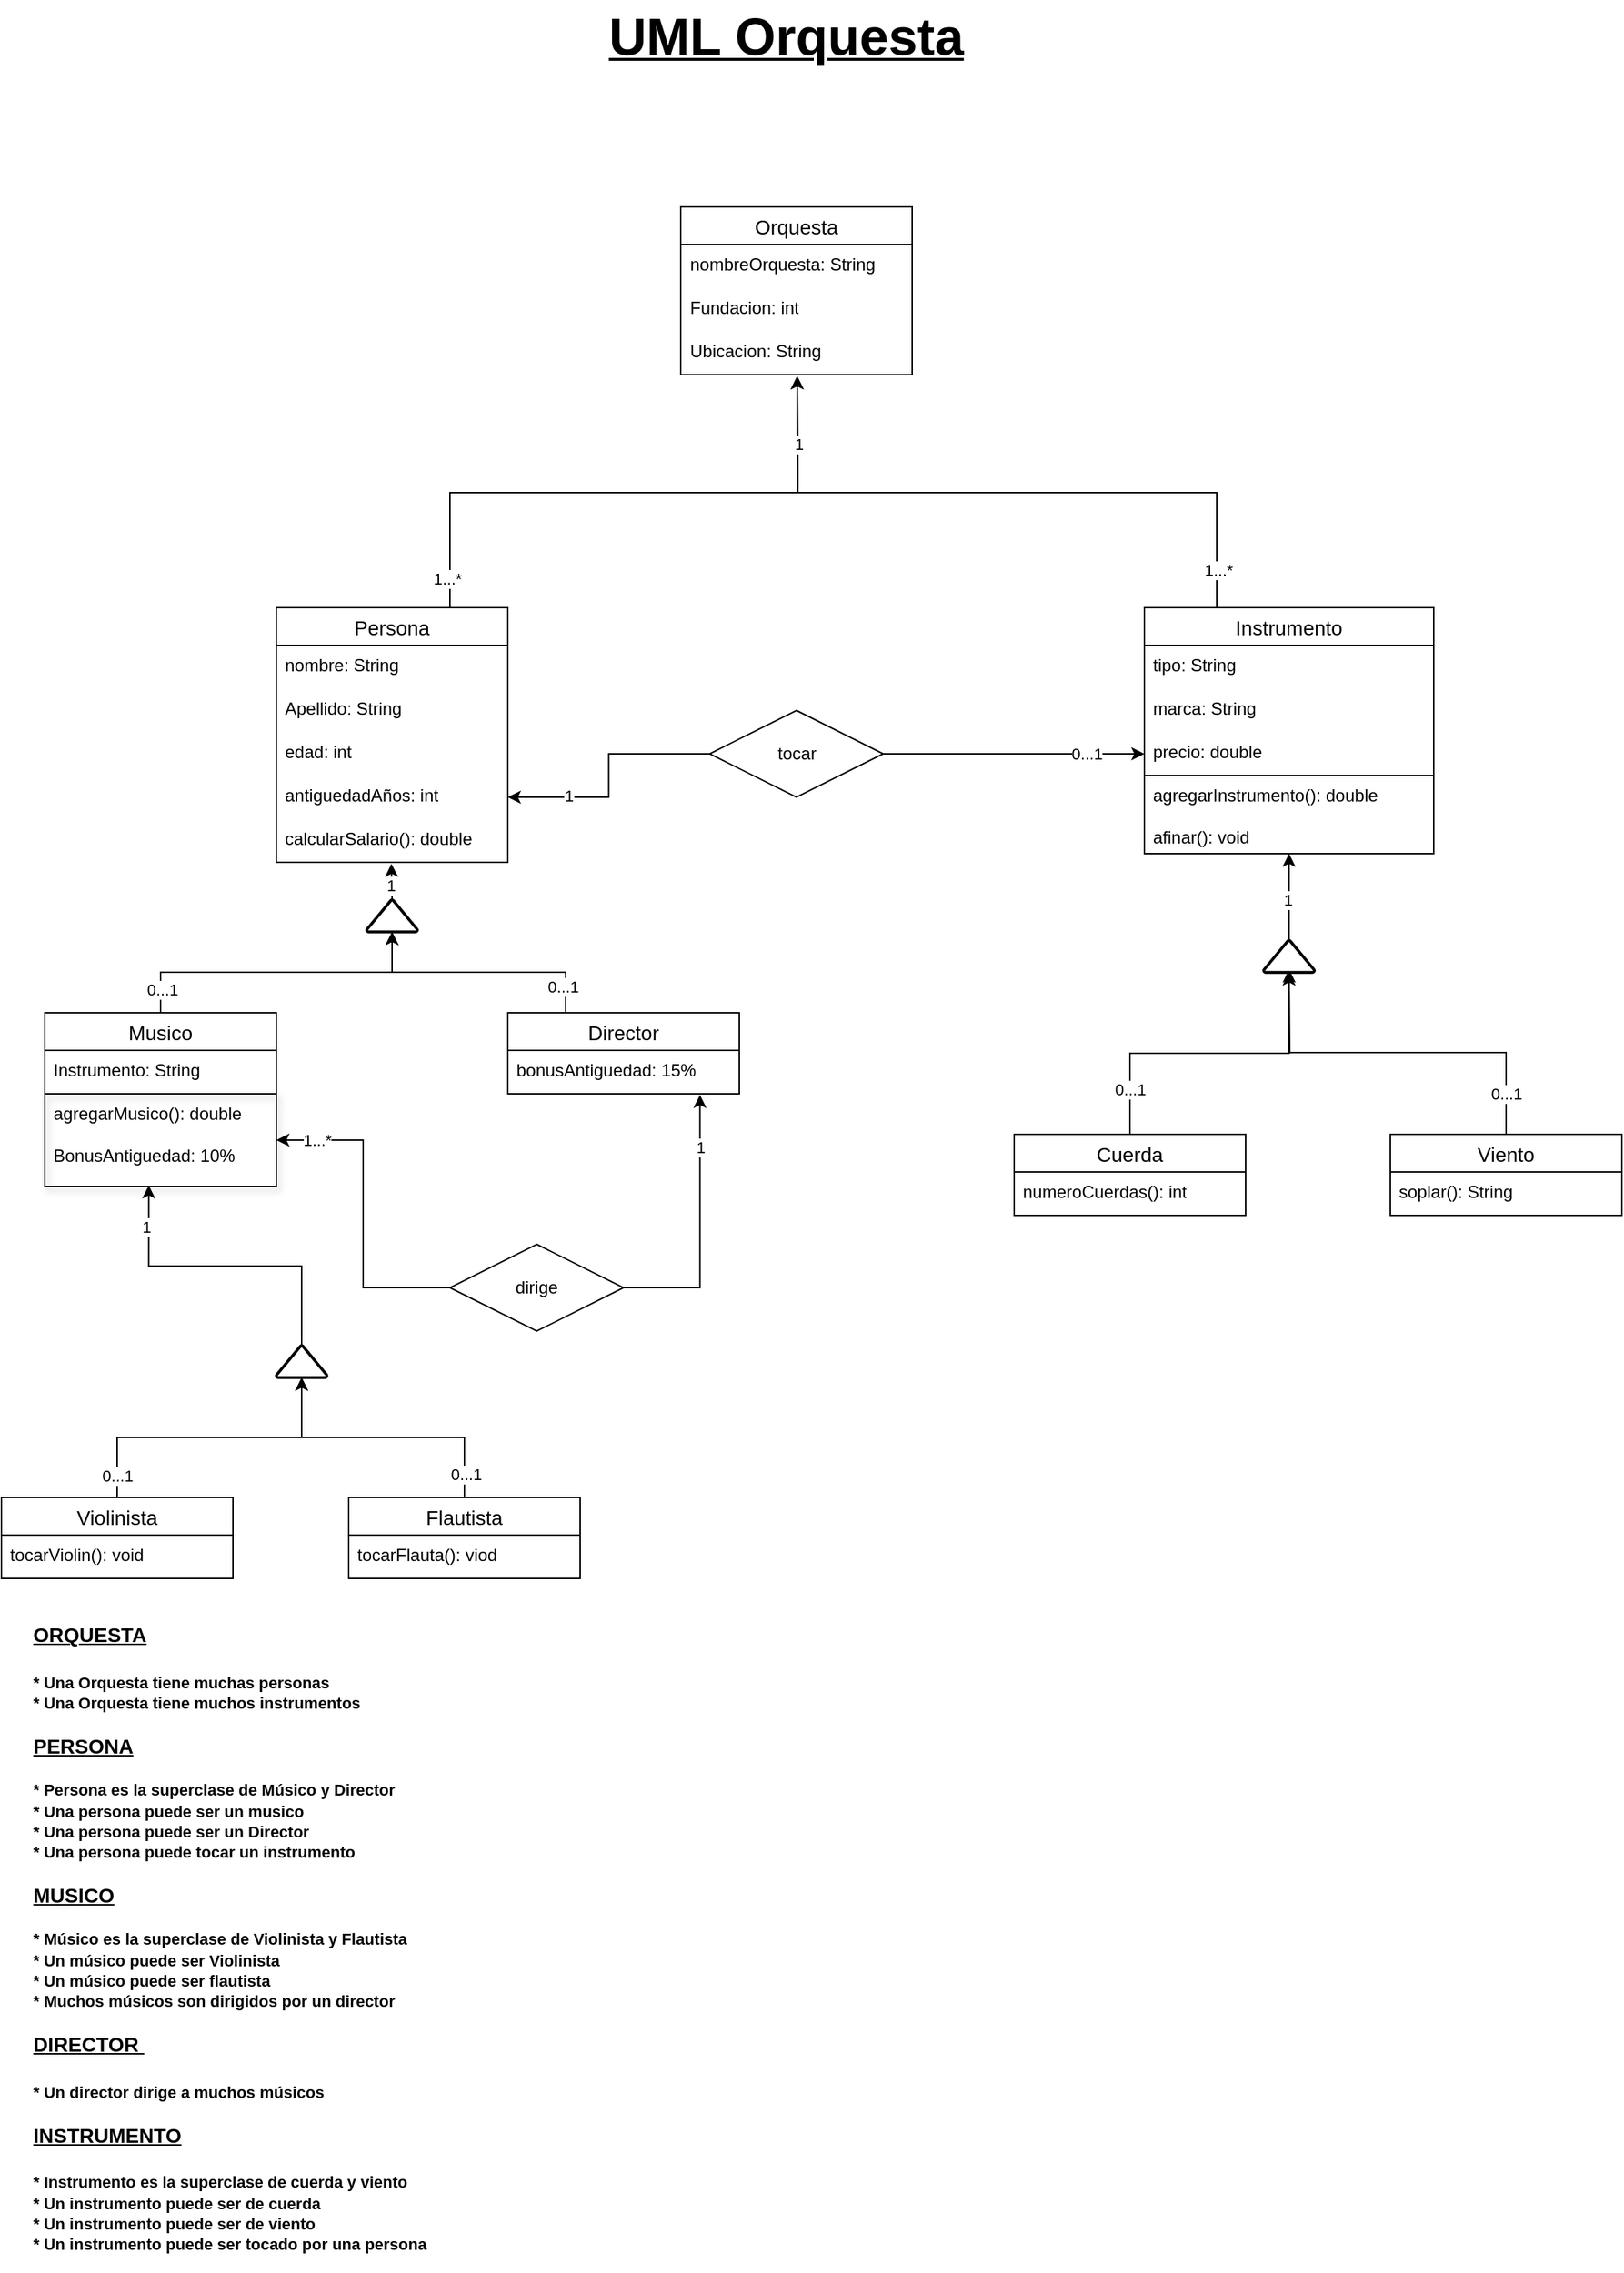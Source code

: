 <mxfile version="24.2.5" type="device">
  <diagram name="Página-1" id="_hcn87Br7ETUtxc8sMHJ">
    <mxGraphModel dx="2103" dy="1871" grid="1" gridSize="10" guides="1" tooltips="1" connect="1" arrows="1" fold="1" page="1" pageScale="1" pageWidth="827" pageHeight="1169" math="0" shadow="0">
      <root>
        <mxCell id="0" />
        <mxCell id="1" parent="0" />
        <mxCell id="svKM2pCs4-rDb9USCl0T-4" value="Orquesta" style="swimlane;fontStyle=0;childLayout=stackLayout;horizontal=1;startSize=26;horizontalStack=0;resizeParent=1;resizeParentMax=0;resizeLast=0;collapsible=1;marginBottom=0;align=center;fontSize=14;" parent="1" vertex="1">
          <mxGeometry x="-320.5" y="-37" width="160" height="116" as="geometry" />
        </mxCell>
        <mxCell id="svKM2pCs4-rDb9USCl0T-5" value="nombreOrquesta: String" style="text;strokeColor=none;fillColor=none;spacingLeft=4;spacingRight=4;overflow=hidden;rotatable=0;points=[[0,0.5],[1,0.5]];portConstraint=eastwest;fontSize=12;whiteSpace=wrap;html=1;" parent="svKM2pCs4-rDb9USCl0T-4" vertex="1">
          <mxGeometry y="26" width="160" height="30" as="geometry" />
        </mxCell>
        <mxCell id="svKM2pCs4-rDb9USCl0T-6" value="Fundacion: int" style="text;strokeColor=none;fillColor=none;spacingLeft=4;spacingRight=4;overflow=hidden;rotatable=0;points=[[0,0.5],[1,0.5]];portConstraint=eastwest;fontSize=12;whiteSpace=wrap;html=1;" parent="svKM2pCs4-rDb9USCl0T-4" vertex="1">
          <mxGeometry y="56" width="160" height="30" as="geometry" />
        </mxCell>
        <mxCell id="svKM2pCs4-rDb9USCl0T-7" value="Ubicacion: String" style="text;strokeColor=none;fillColor=none;spacingLeft=4;spacingRight=4;overflow=hidden;rotatable=0;points=[[0,0.5],[1,0.5]];portConstraint=eastwest;fontSize=12;whiteSpace=wrap;html=1;" parent="svKM2pCs4-rDb9USCl0T-4" vertex="1">
          <mxGeometry y="86" width="160" height="30" as="geometry" />
        </mxCell>
        <mxCell id="svKM2pCs4-rDb9USCl0T-9" value="Musico" style="swimlane;fontStyle=0;childLayout=stackLayout;horizontal=1;startSize=26;horizontalStack=0;resizeParent=1;resizeParentMax=0;resizeLast=0;collapsible=1;marginBottom=0;align=center;fontSize=14;" parent="1" vertex="1">
          <mxGeometry x="-760" y="520" width="160" height="120" as="geometry" />
        </mxCell>
        <mxCell id="svKM2pCs4-rDb9USCl0T-65" value="Instrumento: String" style="text;strokeColor=none;fillColor=none;spacingLeft=4;spacingRight=4;overflow=hidden;rotatable=0;points=[[0,0.5],[1,0.5]];portConstraint=eastwest;fontSize=12;whiteSpace=wrap;html=1;" parent="svKM2pCs4-rDb9USCl0T-9" vertex="1">
          <mxGeometry y="26" width="160" height="30" as="geometry" />
        </mxCell>
        <mxCell id="svKM2pCs4-rDb9USCl0T-13" value="&lt;div&gt;agregarMusico(): double&lt;/div&gt;&lt;div&gt;&lt;br&gt;&lt;/div&gt;&lt;div&gt;BonusAntiguedad: 10%&lt;/div&gt;" style="text;strokeColor=#000000;fillColor=none;spacingLeft=4;spacingRight=4;overflow=hidden;rotatable=0;points=[[0,0.5],[1,0.5]];portConstraint=eastwest;fontSize=12;whiteSpace=wrap;html=1;shadow=1;" parent="svKM2pCs4-rDb9USCl0T-9" vertex="1">
          <mxGeometry y="56" width="160" height="64" as="geometry" />
        </mxCell>
        <mxCell id="svKM2pCs4-rDb9USCl0T-14" value="Instrumento" style="swimlane;fontStyle=0;childLayout=stackLayout;horizontal=1;startSize=26;horizontalStack=0;resizeParent=1;resizeParentMax=0;resizeLast=0;collapsible=1;marginBottom=0;align=center;fontSize=14;" parent="1" vertex="1">
          <mxGeometry y="240" width="200" height="170" as="geometry" />
        </mxCell>
        <mxCell id="svKM2pCs4-rDb9USCl0T-15" value="tipo: String" style="text;strokeColor=none;fillColor=none;spacingLeft=4;spacingRight=4;overflow=hidden;rotatable=0;points=[[0,0.5],[1,0.5]];portConstraint=eastwest;fontSize=12;whiteSpace=wrap;html=1;" parent="svKM2pCs4-rDb9USCl0T-14" vertex="1">
          <mxGeometry y="26" width="200" height="30" as="geometry" />
        </mxCell>
        <mxCell id="svKM2pCs4-rDb9USCl0T-16" value="marca: String" style="text;strokeColor=none;fillColor=none;spacingLeft=4;spacingRight=4;overflow=hidden;rotatable=0;points=[[0,0.5],[1,0.5]];portConstraint=eastwest;fontSize=12;whiteSpace=wrap;html=1;" parent="svKM2pCs4-rDb9USCl0T-14" vertex="1">
          <mxGeometry y="56" width="200" height="30" as="geometry" />
        </mxCell>
        <mxCell id="svKM2pCs4-rDb9USCl0T-66" value="precio: double" style="text;strokeColor=none;fillColor=none;spacingLeft=4;spacingRight=4;overflow=hidden;rotatable=0;points=[[0,0.5],[1,0.5]];portConstraint=eastwest;fontSize=12;whiteSpace=wrap;html=1;" parent="svKM2pCs4-rDb9USCl0T-14" vertex="1">
          <mxGeometry y="86" width="200" height="30" as="geometry" />
        </mxCell>
        <mxCell id="svKM2pCs4-rDb9USCl0T-17" value="&lt;div&gt;agregarInstrumento(): double&lt;/div&gt;&lt;div&gt;&lt;br&gt;&lt;/div&gt;&lt;div&gt;afinar(): void&lt;/div&gt;" style="text;strokeColor=#000000;fillColor=none;spacingLeft=4;spacingRight=4;overflow=hidden;rotatable=0;points=[[0,0.5],[1,0.5]];portConstraint=eastwest;fontSize=12;whiteSpace=wrap;html=1;" parent="svKM2pCs4-rDb9USCl0T-14" vertex="1">
          <mxGeometry y="116" width="200" height="54" as="geometry" />
        </mxCell>
        <mxCell id="5-wjJEbsTeR3trfnqMG8-11" style="edgeStyle=orthogonalEdgeStyle;rounded=0;orthogonalLoop=1;jettySize=auto;html=1;exitX=0.25;exitY=0;exitDx=0;exitDy=0;entryX=0.5;entryY=1;entryDx=0;entryDy=0;entryPerimeter=0;" parent="1" source="svKM2pCs4-rDb9USCl0T-20" target="5-wjJEbsTeR3trfnqMG8-8" edge="1">
          <mxGeometry relative="1" as="geometry">
            <mxPoint x="-520" y="450" as="targetPoint" />
          </mxGeometry>
        </mxCell>
        <mxCell id="5-wjJEbsTeR3trfnqMG8-27" value="0...1" style="edgeLabel;html=1;align=center;verticalAlign=middle;resizable=0;points=[];" parent="5-wjJEbsTeR3trfnqMG8-11" vertex="1" connectable="0">
          <mxGeometry x="-0.791" y="2" relative="1" as="geometry">
            <mxPoint as="offset" />
          </mxGeometry>
        </mxCell>
        <mxCell id="svKM2pCs4-rDb9USCl0T-20" value="Director" style="swimlane;fontStyle=0;childLayout=stackLayout;horizontal=1;startSize=26;horizontalStack=0;resizeParent=1;resizeParentMax=0;resizeLast=0;collapsible=1;marginBottom=0;align=center;fontSize=14;" parent="1" vertex="1">
          <mxGeometry x="-440" y="520" width="160" height="56" as="geometry" />
        </mxCell>
        <mxCell id="svKM2pCs4-rDb9USCl0T-23" value="bonusAntiguedad: 15%" style="text;strokeColor=none;fillColor=none;spacingLeft=4;spacingRight=4;overflow=hidden;rotatable=0;points=[[0,0.5],[1,0.5]];portConstraint=eastwest;fontSize=12;whiteSpace=wrap;html=1;" parent="svKM2pCs4-rDb9USCl0T-20" vertex="1">
          <mxGeometry y="26" width="160" height="30" as="geometry" />
        </mxCell>
        <mxCell id="5-wjJEbsTeR3trfnqMG8-18" style="edgeStyle=orthogonalEdgeStyle;rounded=0;orthogonalLoop=1;jettySize=auto;html=1;exitX=1;exitY=0.5;exitDx=0;exitDy=0;entryX=0;entryY=0.5;entryDx=0;entryDy=0;" parent="1" source="svKM2pCs4-rDb9USCl0T-24" target="svKM2pCs4-rDb9USCl0T-66" edge="1">
          <mxGeometry relative="1" as="geometry" />
        </mxCell>
        <mxCell id="5-wjJEbsTeR3trfnqMG8-23" value="0...1" style="edgeLabel;html=1;align=center;verticalAlign=middle;resizable=0;points=[];" parent="5-wjJEbsTeR3trfnqMG8-18" vertex="1" connectable="0">
          <mxGeometry x="0.553" relative="1" as="geometry">
            <mxPoint as="offset" />
          </mxGeometry>
        </mxCell>
        <mxCell id="5-wjJEbsTeR3trfnqMG8-19" style="edgeStyle=orthogonalEdgeStyle;rounded=0;orthogonalLoop=1;jettySize=auto;html=1;exitX=0;exitY=0.5;exitDx=0;exitDy=0;entryX=1;entryY=0.5;entryDx=0;entryDy=0;" parent="1" source="svKM2pCs4-rDb9USCl0T-24" target="5-wjJEbsTeR3trfnqMG8-4" edge="1">
          <mxGeometry relative="1" as="geometry" />
        </mxCell>
        <mxCell id="5-wjJEbsTeR3trfnqMG8-22" value="1" style="edgeLabel;html=1;align=center;verticalAlign=middle;resizable=0;points=[];" parent="5-wjJEbsTeR3trfnqMG8-19" vertex="1" connectable="0">
          <mxGeometry x="0.513" y="-1" relative="1" as="geometry">
            <mxPoint as="offset" />
          </mxGeometry>
        </mxCell>
        <mxCell id="svKM2pCs4-rDb9USCl0T-24" value="tocar" style="shape=rhombus;perimeter=rhombusPerimeter;whiteSpace=wrap;html=1;align=center;" parent="1" vertex="1">
          <mxGeometry x="-300.5" y="311" width="120" height="60" as="geometry" />
        </mxCell>
        <mxCell id="5-wjJEbsTeR3trfnqMG8-20" style="edgeStyle=orthogonalEdgeStyle;rounded=0;orthogonalLoop=1;jettySize=auto;html=1;exitX=0;exitY=0.5;exitDx=0;exitDy=0;" parent="1" source="svKM2pCs4-rDb9USCl0T-26" target="svKM2pCs4-rDb9USCl0T-13" edge="1">
          <mxGeometry relative="1" as="geometry" />
        </mxCell>
        <mxCell id="5-wjJEbsTeR3trfnqMG8-25" value="1...*" style="edgeLabel;html=1;align=center;verticalAlign=middle;resizable=0;points=[];" parent="5-wjJEbsTeR3trfnqMG8-20" vertex="1" connectable="0">
          <mxGeometry x="0.747" relative="1" as="geometry">
            <mxPoint as="offset" />
          </mxGeometry>
        </mxCell>
        <mxCell id="svKM2pCs4-rDb9USCl0T-26" value="dirige" style="shape=rhombus;perimeter=rhombusPerimeter;whiteSpace=wrap;html=1;align=center;" parent="1" vertex="1">
          <mxGeometry x="-480" y="680" width="120" height="60" as="geometry" />
        </mxCell>
        <mxCell id="svKM2pCs4-rDb9USCl0T-40" value="Violinista" style="swimlane;fontStyle=0;childLayout=stackLayout;horizontal=1;startSize=26;horizontalStack=0;resizeParent=1;resizeParentMax=0;resizeLast=0;collapsible=1;marginBottom=0;align=center;fontSize=14;" parent="1" vertex="1">
          <mxGeometry x="-790" y="855" width="160" height="56" as="geometry" />
        </mxCell>
        <mxCell id="svKM2pCs4-rDb9USCl0T-41" value="tocarViolin(): void" style="text;strokeColor=none;fillColor=none;spacingLeft=4;spacingRight=4;overflow=hidden;rotatable=0;points=[[0,0.5],[1,0.5]];portConstraint=eastwest;fontSize=12;whiteSpace=wrap;html=1;" parent="svKM2pCs4-rDb9USCl0T-40" vertex="1">
          <mxGeometry y="26" width="160" height="30" as="geometry" />
        </mxCell>
        <mxCell id="svKM2pCs4-rDb9USCl0T-44" value="Flautista" style="swimlane;fontStyle=0;childLayout=stackLayout;horizontal=1;startSize=26;horizontalStack=0;resizeParent=1;resizeParentMax=0;resizeLast=0;collapsible=1;marginBottom=0;align=center;fontSize=14;" parent="1" vertex="1">
          <mxGeometry x="-550" y="855" width="160" height="56" as="geometry" />
        </mxCell>
        <mxCell id="svKM2pCs4-rDb9USCl0T-45" value="tocarFlauta(): viod" style="text;strokeColor=none;fillColor=none;spacingLeft=4;spacingRight=4;overflow=hidden;rotatable=0;points=[[0,0.5],[1,0.5]];portConstraint=eastwest;fontSize=12;whiteSpace=wrap;html=1;" parent="svKM2pCs4-rDb9USCl0T-44" vertex="1">
          <mxGeometry y="26" width="160" height="30" as="geometry" />
        </mxCell>
        <mxCell id="svKM2pCs4-rDb9USCl0T-48" value="" style="strokeWidth=2;html=1;shape=mxgraph.flowchart.extract_or_measurement;whiteSpace=wrap;" parent="1" vertex="1">
          <mxGeometry x="-600" y="750" width="35" height="22.11" as="geometry" />
        </mxCell>
        <mxCell id="svKM2pCs4-rDb9USCl0T-50" style="edgeStyle=orthogonalEdgeStyle;rounded=0;orthogonalLoop=1;jettySize=auto;html=1;exitX=0.5;exitY=0;exitDx=0;exitDy=0;entryX=0.5;entryY=1;entryDx=0;entryDy=0;entryPerimeter=0;" parent="1" source="svKM2pCs4-rDb9USCl0T-40" target="svKM2pCs4-rDb9USCl0T-48" edge="1">
          <mxGeometry relative="1" as="geometry" />
        </mxCell>
        <mxCell id="svKM2pCs4-rDb9USCl0T-74" value="0...1" style="edgeLabel;html=1;align=center;verticalAlign=middle;resizable=0;points=[];" parent="svKM2pCs4-rDb9USCl0T-50" vertex="1" connectable="0">
          <mxGeometry x="-0.721" y="2" relative="1" as="geometry">
            <mxPoint x="2" y="14" as="offset" />
          </mxGeometry>
        </mxCell>
        <mxCell id="svKM2pCs4-rDb9USCl0T-51" style="edgeStyle=orthogonalEdgeStyle;rounded=0;orthogonalLoop=1;jettySize=auto;html=1;exitX=0.5;exitY=0;exitDx=0;exitDy=0;entryX=0.5;entryY=1;entryDx=0;entryDy=0;entryPerimeter=0;" parent="1" source="svKM2pCs4-rDb9USCl0T-44" target="svKM2pCs4-rDb9USCl0T-48" edge="1">
          <mxGeometry relative="1" as="geometry" />
        </mxCell>
        <mxCell id="svKM2pCs4-rDb9USCl0T-75" value="0...1" style="edgeLabel;html=1;align=center;verticalAlign=middle;resizable=0;points=[];" parent="svKM2pCs4-rDb9USCl0T-51" vertex="1" connectable="0">
          <mxGeometry x="-0.833" y="-1" relative="1" as="geometry">
            <mxPoint as="offset" />
          </mxGeometry>
        </mxCell>
        <mxCell id="svKM2pCs4-rDb9USCl0T-52" style="edgeStyle=orthogonalEdgeStyle;rounded=0;orthogonalLoop=1;jettySize=auto;html=1;exitX=0.5;exitY=0;exitDx=0;exitDy=0;exitPerimeter=0;entryX=0.449;entryY=0.988;entryDx=0;entryDy=0;entryPerimeter=0;" parent="1" source="svKM2pCs4-rDb9USCl0T-48" target="svKM2pCs4-rDb9USCl0T-13" edge="1">
          <mxGeometry relative="1" as="geometry" />
        </mxCell>
        <mxCell id="5-wjJEbsTeR3trfnqMG8-32" value="1" style="edgeLabel;html=1;align=center;verticalAlign=middle;resizable=0;points=[];" parent="svKM2pCs4-rDb9USCl0T-52" vertex="1" connectable="0">
          <mxGeometry x="0.734" y="2" relative="1" as="geometry">
            <mxPoint as="offset" />
          </mxGeometry>
        </mxCell>
        <mxCell id="svKM2pCs4-rDb9USCl0T-53" value="Cuerda" style="swimlane;fontStyle=0;childLayout=stackLayout;horizontal=1;startSize=26;horizontalStack=0;resizeParent=1;resizeParentMax=0;resizeLast=0;collapsible=1;marginBottom=0;align=center;fontSize=14;" parent="1" vertex="1">
          <mxGeometry x="-90" y="604" width="160" height="56" as="geometry" />
        </mxCell>
        <mxCell id="svKM2pCs4-rDb9USCl0T-54" value="numeroCuerdas(): int" style="text;strokeColor=none;fillColor=none;spacingLeft=4;spacingRight=4;overflow=hidden;rotatable=0;points=[[0,0.5],[1,0.5]];portConstraint=eastwest;fontSize=12;whiteSpace=wrap;html=1;" parent="svKM2pCs4-rDb9USCl0T-53" vertex="1">
          <mxGeometry y="26" width="160" height="30" as="geometry" />
        </mxCell>
        <mxCell id="svKM2pCs4-rDb9USCl0T-63" style="edgeStyle=orthogonalEdgeStyle;rounded=0;orthogonalLoop=1;jettySize=auto;html=1;exitX=0.5;exitY=0;exitDx=0;exitDy=0;" parent="1" source="svKM2pCs4-rDb9USCl0T-57" edge="1">
          <mxGeometry relative="1" as="geometry">
            <mxPoint x="100" y="490" as="targetPoint" />
          </mxGeometry>
        </mxCell>
        <mxCell id="svKM2pCs4-rDb9USCl0T-78" value="0...1" style="edgeLabel;html=1;align=center;verticalAlign=middle;resizable=0;points=[];" parent="svKM2pCs4-rDb9USCl0T-63" vertex="1" connectable="0">
          <mxGeometry x="-0.829" y="-2" relative="1" as="geometry">
            <mxPoint x="-2" y="-6" as="offset" />
          </mxGeometry>
        </mxCell>
        <mxCell id="svKM2pCs4-rDb9USCl0T-57" value="Viento" style="swimlane;fontStyle=0;childLayout=stackLayout;horizontal=1;startSize=26;horizontalStack=0;resizeParent=1;resizeParentMax=0;resizeLast=0;collapsible=1;marginBottom=0;align=center;fontSize=14;" parent="1" vertex="1">
          <mxGeometry x="170" y="604" width="160" height="56" as="geometry" />
        </mxCell>
        <mxCell id="svKM2pCs4-rDb9USCl0T-58" value="soplar(): String" style="text;strokeColor=none;fillColor=none;spacingLeft=4;spacingRight=4;overflow=hidden;rotatable=0;points=[[0,0.5],[1,0.5]];portConstraint=eastwest;fontSize=12;whiteSpace=wrap;html=1;" parent="svKM2pCs4-rDb9USCl0T-57" vertex="1">
          <mxGeometry y="26" width="160" height="30" as="geometry" />
        </mxCell>
        <mxCell id="svKM2pCs4-rDb9USCl0T-64" style="edgeStyle=orthogonalEdgeStyle;rounded=0;orthogonalLoop=1;jettySize=auto;html=1;exitX=0.5;exitY=0;exitDx=0;exitDy=0;exitPerimeter=0;entryX=0.5;entryY=1;entryDx=0;entryDy=0;" parent="1" source="svKM2pCs4-rDb9USCl0T-61" target="svKM2pCs4-rDb9USCl0T-14" edge="1">
          <mxGeometry relative="1" as="geometry" />
        </mxCell>
        <mxCell id="svKM2pCs4-rDb9USCl0T-76" value="1" style="edgeLabel;html=1;align=center;verticalAlign=middle;resizable=0;points=[];" parent="svKM2pCs4-rDb9USCl0T-64" vertex="1" connectable="0">
          <mxGeometry x="-0.048" y="1" relative="1" as="geometry">
            <mxPoint as="offset" />
          </mxGeometry>
        </mxCell>
        <mxCell id="svKM2pCs4-rDb9USCl0T-61" value="" style="strokeWidth=2;html=1;shape=mxgraph.flowchart.extract_or_measurement;whiteSpace=wrap;" parent="1" vertex="1">
          <mxGeometry x="82.5" y="470" width="35" height="22.11" as="geometry" />
        </mxCell>
        <mxCell id="svKM2pCs4-rDb9USCl0T-62" style="edgeStyle=orthogonalEdgeStyle;rounded=0;orthogonalLoop=1;jettySize=auto;html=1;exitX=0.5;exitY=0;exitDx=0;exitDy=0;entryX=0.5;entryY=1;entryDx=0;entryDy=0;entryPerimeter=0;" parent="1" source="svKM2pCs4-rDb9USCl0T-53" target="svKM2pCs4-rDb9USCl0T-61" edge="1">
          <mxGeometry relative="1" as="geometry" />
        </mxCell>
        <mxCell id="svKM2pCs4-rDb9USCl0T-77" value="0...1" style="edgeLabel;html=1;align=center;verticalAlign=middle;resizable=0;points=[];" parent="svKM2pCs4-rDb9USCl0T-62" vertex="1" connectable="0">
          <mxGeometry x="-0.72" relative="1" as="geometry">
            <mxPoint as="offset" />
          </mxGeometry>
        </mxCell>
        <mxCell id="5-wjJEbsTeR3trfnqMG8-1" value="Persona" style="swimlane;fontStyle=0;childLayout=stackLayout;horizontal=1;startSize=26;horizontalStack=0;resizeParent=1;resizeParentMax=0;resizeLast=0;collapsible=1;marginBottom=0;align=center;fontSize=14;" parent="1" vertex="1">
          <mxGeometry x="-600" y="240" width="160" height="176" as="geometry" />
        </mxCell>
        <mxCell id="5-wjJEbsTeR3trfnqMG8-2" value="nombre: String" style="text;strokeColor=none;fillColor=none;spacingLeft=4;spacingRight=4;overflow=hidden;rotatable=0;points=[[0,0.5],[1,0.5]];portConstraint=eastwest;fontSize=12;whiteSpace=wrap;html=1;" parent="5-wjJEbsTeR3trfnqMG8-1" vertex="1">
          <mxGeometry y="26" width="160" height="30" as="geometry" />
        </mxCell>
        <mxCell id="7VRG-gnMjGu-j1W4wUwf-2" value="Apellido: String" style="text;strokeColor=none;fillColor=none;spacingLeft=4;spacingRight=4;overflow=hidden;rotatable=0;points=[[0,0.5],[1,0.5]];portConstraint=eastwest;fontSize=12;whiteSpace=wrap;html=1;" parent="5-wjJEbsTeR3trfnqMG8-1" vertex="1">
          <mxGeometry y="56" width="160" height="30" as="geometry" />
        </mxCell>
        <mxCell id="5-wjJEbsTeR3trfnqMG8-3" value="edad: int" style="text;strokeColor=none;fillColor=none;spacingLeft=4;spacingRight=4;overflow=hidden;rotatable=0;points=[[0,0.5],[1,0.5]];portConstraint=eastwest;fontSize=12;whiteSpace=wrap;html=1;" parent="5-wjJEbsTeR3trfnqMG8-1" vertex="1">
          <mxGeometry y="86" width="160" height="30" as="geometry" />
        </mxCell>
        <mxCell id="5-wjJEbsTeR3trfnqMG8-4" value="antiguedadAños: int" style="text;strokeColor=none;fillColor=none;spacingLeft=4;spacingRight=4;overflow=hidden;rotatable=0;points=[[0,0.5],[1,0.5]];portConstraint=eastwest;fontSize=12;whiteSpace=wrap;html=1;" parent="5-wjJEbsTeR3trfnqMG8-1" vertex="1">
          <mxGeometry y="116" width="160" height="30" as="geometry" />
        </mxCell>
        <mxCell id="5-wjJEbsTeR3trfnqMG8-5" value="calcularSalario(): double" style="text;strokeColor=none;fillColor=none;spacingLeft=4;spacingRight=4;overflow=hidden;rotatable=0;points=[[0,0.5],[1,0.5]];portConstraint=eastwest;fontSize=12;whiteSpace=wrap;html=1;" parent="5-wjJEbsTeR3trfnqMG8-1" vertex="1">
          <mxGeometry y="146" width="160" height="30" as="geometry" />
        </mxCell>
        <mxCell id="5-wjJEbsTeR3trfnqMG8-8" value="" style="strokeWidth=2;html=1;shape=mxgraph.flowchart.extract_or_measurement;whiteSpace=wrap;" parent="1" vertex="1">
          <mxGeometry x="-537.5" y="442" width="35" height="22.11" as="geometry" />
        </mxCell>
        <mxCell id="5-wjJEbsTeR3trfnqMG8-9" style="edgeStyle=orthogonalEdgeStyle;rounded=0;orthogonalLoop=1;jettySize=auto;html=1;exitX=0.5;exitY=0;exitDx=0;exitDy=0;entryX=0.5;entryY=1;entryDx=0;entryDy=0;entryPerimeter=0;" parent="1" source="svKM2pCs4-rDb9USCl0T-9" target="5-wjJEbsTeR3trfnqMG8-8" edge="1">
          <mxGeometry relative="1" as="geometry" />
        </mxCell>
        <mxCell id="5-wjJEbsTeR3trfnqMG8-26" value="0...1" style="edgeLabel;html=1;align=center;verticalAlign=middle;resizable=0;points=[];" parent="5-wjJEbsTeR3trfnqMG8-9" vertex="1" connectable="0">
          <mxGeometry x="-0.845" y="-1" relative="1" as="geometry">
            <mxPoint as="offset" />
          </mxGeometry>
        </mxCell>
        <mxCell id="5-wjJEbsTeR3trfnqMG8-12" style="edgeStyle=orthogonalEdgeStyle;rounded=0;orthogonalLoop=1;jettySize=auto;html=1;exitX=0.5;exitY=0;exitDx=0;exitDy=0;exitPerimeter=0;entryX=0.497;entryY=1.032;entryDx=0;entryDy=0;entryPerimeter=0;" parent="1" source="5-wjJEbsTeR3trfnqMG8-8" target="5-wjJEbsTeR3trfnqMG8-5" edge="1">
          <mxGeometry relative="1" as="geometry" />
        </mxCell>
        <mxCell id="5-wjJEbsTeR3trfnqMG8-31" value="1" style="edgeLabel;html=1;align=center;verticalAlign=middle;resizable=0;points=[];" parent="5-wjJEbsTeR3trfnqMG8-12" vertex="1" connectable="0">
          <mxGeometry x="-0.164" y="-3" relative="1" as="geometry">
            <mxPoint x="-4" as="offset" />
          </mxGeometry>
        </mxCell>
        <mxCell id="5-wjJEbsTeR3trfnqMG8-14" style="edgeStyle=orthogonalEdgeStyle;rounded=0;orthogonalLoop=1;jettySize=auto;html=1;exitX=0.75;exitY=0;exitDx=0;exitDy=0;" parent="1" source="5-wjJEbsTeR3trfnqMG8-1" edge="1">
          <mxGeometry relative="1" as="geometry">
            <mxPoint x="-240" y="80" as="targetPoint" />
          </mxGeometry>
        </mxCell>
        <mxCell id="5-wjJEbsTeR3trfnqMG8-28" value="1...*" style="edgeLabel;html=1;align=center;verticalAlign=middle;resizable=0;points=[];" parent="5-wjJEbsTeR3trfnqMG8-14" vertex="1" connectable="0">
          <mxGeometry x="-0.897" y="2" relative="1" as="geometry">
            <mxPoint as="offset" />
          </mxGeometry>
        </mxCell>
        <mxCell id="5-wjJEbsTeR3trfnqMG8-16" style="edgeStyle=orthogonalEdgeStyle;rounded=0;orthogonalLoop=1;jettySize=auto;html=1;exitX=0.25;exitY=0;exitDx=0;exitDy=0;" parent="1" source="svKM2pCs4-rDb9USCl0T-14" edge="1">
          <mxGeometry relative="1" as="geometry">
            <mxPoint x="-240" y="80" as="targetPoint" />
          </mxGeometry>
        </mxCell>
        <mxCell id="5-wjJEbsTeR3trfnqMG8-29" value="1...*" style="edgeLabel;html=1;align=center;verticalAlign=middle;resizable=0;points=[];" parent="5-wjJEbsTeR3trfnqMG8-16" vertex="1" connectable="0">
          <mxGeometry x="-0.883" y="-1" relative="1" as="geometry">
            <mxPoint as="offset" />
          </mxGeometry>
        </mxCell>
        <mxCell id="ekWvOFcti5-8LtjMPJnz-1" value="1" style="edgeLabel;html=1;align=center;verticalAlign=middle;resizable=0;points=[];" parent="5-wjJEbsTeR3trfnqMG8-16" vertex="1" connectable="0">
          <mxGeometry x="0.794" y="-2" relative="1" as="geometry">
            <mxPoint x="-2" as="offset" />
          </mxGeometry>
        </mxCell>
        <mxCell id="5-wjJEbsTeR3trfnqMG8-21" style="edgeStyle=orthogonalEdgeStyle;rounded=0;orthogonalLoop=1;jettySize=auto;html=1;exitX=1;exitY=0.5;exitDx=0;exitDy=0;entryX=0.83;entryY=1.025;entryDx=0;entryDy=0;entryPerimeter=0;" parent="1" source="svKM2pCs4-rDb9USCl0T-26" target="svKM2pCs4-rDb9USCl0T-23" edge="1">
          <mxGeometry relative="1" as="geometry" />
        </mxCell>
        <mxCell id="ekWvOFcti5-8LtjMPJnz-2" value="1" style="edgeLabel;html=1;align=center;verticalAlign=middle;resizable=0;points=[];" parent="5-wjJEbsTeR3trfnqMG8-21" vertex="1" connectable="0">
          <mxGeometry x="0.617" relative="1" as="geometry">
            <mxPoint as="offset" />
          </mxGeometry>
        </mxCell>
        <mxCell id="ekWvOFcti5-8LtjMPJnz-3" value="&lt;u&gt;&lt;b&gt;&lt;font style=&quot;font-size: 14px;&quot;&gt;ORQUESTA&lt;/font&gt;&lt;/b&gt;&lt;/u&gt;&lt;div&gt;&lt;span style=&quot;font-size: 14px;&quot;&gt;&lt;b&gt;&lt;u&gt;&lt;br&gt;&lt;/u&gt;&lt;/b&gt;&lt;/span&gt;&lt;div&gt;&lt;b style=&quot;&quot;&gt;&lt;font style=&quot;font-size: 11px;&quot;&gt;* Una Orquesta tiene muchas personas&lt;/font&gt;&lt;/b&gt;&lt;/div&gt;&lt;/div&gt;&lt;div&gt;&lt;b style=&quot;&quot;&gt;&lt;font style=&quot;font-size: 11px;&quot;&gt;* Una Orquesta tiene muchos instrumentos&lt;/font&gt;&lt;/b&gt;&lt;/div&gt;&lt;div&gt;&lt;b style=&quot;&quot;&gt;&lt;font style=&quot;font-size: 11px;&quot;&gt;&lt;br&gt;&lt;/font&gt;&lt;/b&gt;&lt;/div&gt;&lt;div&gt;&lt;b style=&quot;&quot;&gt;&lt;font style=&quot;font-size: 14px;&quot;&gt;&lt;u&gt;PERSONA&lt;/u&gt;&lt;/font&gt;&lt;/b&gt;&lt;/div&gt;&lt;div&gt;&lt;b style=&quot;&quot;&gt;&lt;font style=&quot;font-size: 11px;&quot;&gt;&lt;br&gt;&lt;/font&gt;&lt;/b&gt;&lt;/div&gt;&lt;div&gt;&lt;b style=&quot;&quot;&gt;&lt;font style=&quot;font-size: 11px;&quot;&gt;* Persona es la superclase de Músico y Director&lt;/font&gt;&lt;/b&gt;&lt;/div&gt;&lt;div&gt;&lt;b style=&quot;&quot;&gt;&lt;font style=&quot;font-size: 11px;&quot;&gt;* Una persona puede ser un musico&amp;nbsp;&lt;/font&gt;&lt;/b&gt;&lt;/div&gt;&lt;div&gt;&lt;b style=&quot;&quot;&gt;&lt;font style=&quot;font-size: 11px;&quot;&gt;* Una persona puede ser un Director&lt;/font&gt;&lt;/b&gt;&lt;/div&gt;&lt;div&gt;&lt;b style=&quot;&quot;&gt;&lt;font style=&quot;font-size: 11px;&quot;&gt;* Una persona puede tocar un instrumento&lt;/font&gt;&lt;/b&gt;&lt;/div&gt;&lt;div&gt;&lt;b style=&quot;&quot;&gt;&lt;font style=&quot;font-size: 11px;&quot;&gt;&lt;br&gt;&lt;/font&gt;&lt;/b&gt;&lt;/div&gt;&lt;div&gt;&lt;font style=&quot;font-size: 14px;&quot;&gt;&lt;b style=&quot;&quot;&gt;&lt;u style=&quot;&quot;&gt;MUSICO&lt;/u&gt;&lt;/b&gt;&lt;/font&gt;&lt;/div&gt;&lt;div&gt;&lt;b style=&quot;&quot;&gt;&lt;font style=&quot;font-size: 11px;&quot;&gt;&lt;br&gt;&lt;/font&gt;&lt;/b&gt;&lt;/div&gt;&lt;div&gt;&lt;b style=&quot;&quot;&gt;&lt;font style=&quot;font-size: 11px;&quot;&gt;* Músico es la superclase de Violinista y Flautista&lt;/font&gt;&lt;/b&gt;&lt;/div&gt;&lt;div&gt;&lt;b style=&quot;&quot;&gt;&lt;font style=&quot;font-size: 11px;&quot;&gt;* Un músico puede ser Violinista&lt;/font&gt;&lt;/b&gt;&lt;/div&gt;&lt;div&gt;&lt;b style=&quot;&quot;&gt;&lt;font style=&quot;font-size: 11px;&quot;&gt;* Un músico puede ser flautista&lt;/font&gt;&lt;/b&gt;&lt;/div&gt;&lt;div&gt;&lt;b style=&quot;&quot;&gt;&lt;font style=&quot;font-size: 11px;&quot;&gt;* Muchos músicos son dirigidos por un director&lt;/font&gt;&lt;/b&gt;&lt;/div&gt;&lt;div&gt;&lt;b style=&quot;&quot;&gt;&lt;font style=&quot;font-size: 11px;&quot;&gt;&lt;br&gt;&lt;/font&gt;&lt;/b&gt;&lt;/div&gt;&lt;div&gt;&lt;b style=&quot;&quot;&gt;&lt;font style=&quot;font-size: 14px;&quot;&gt;&lt;u&gt;DIRECTOR&amp;nbsp;&lt;/u&gt;&lt;/font&gt;&lt;/b&gt;&lt;/div&gt;&lt;div&gt;&lt;b style=&quot;&quot;&gt;&lt;font style=&quot;font-size: 14px;&quot;&gt;&lt;u&gt;&lt;br&gt;&lt;/u&gt;&lt;/font&gt;&lt;/b&gt;&lt;/div&gt;&lt;div&gt;&lt;b style=&quot;&quot;&gt;&lt;font style=&quot;font-size: 11px;&quot;&gt;* Un director dirige a muchos músicos&lt;/font&gt;&lt;/b&gt;&lt;/div&gt;&lt;div&gt;&lt;b style=&quot;&quot;&gt;&lt;font style=&quot;font-size: 11px;&quot;&gt;&lt;br&gt;&lt;/font&gt;&lt;/b&gt;&lt;/div&gt;&lt;div&gt;&lt;b style=&quot;&quot;&gt;&lt;font style=&quot;font-size: 14px;&quot;&gt;&lt;u&gt;INSTRUMENTO&lt;/u&gt;&lt;/font&gt;&lt;/b&gt;&lt;/div&gt;&lt;div&gt;&lt;b style=&quot;&quot;&gt;&lt;font style=&quot;font-size: 14px;&quot;&gt;&lt;u&gt;&lt;br&gt;&lt;/u&gt;&lt;/font&gt;&lt;/b&gt;&lt;/div&gt;&lt;div&gt;&lt;b style=&quot;&quot;&gt;&lt;font style=&quot;font-size: 11px;&quot;&gt;* Instrumento es la superclase de cuerda y viento&lt;/font&gt;&lt;/b&gt;&lt;/div&gt;&lt;div&gt;&lt;b style=&quot;&quot;&gt;&lt;font style=&quot;font-size: 11px;&quot;&gt;* Un instrumento puede ser de cuerda&lt;/font&gt;&lt;/b&gt;&lt;/div&gt;&lt;div&gt;&lt;b style=&quot;&quot;&gt;&lt;font style=&quot;font-size: 11px;&quot;&gt;* Un instrumento puede ser de viento&lt;/font&gt;&lt;/b&gt;&lt;/div&gt;&lt;div&gt;&lt;b style=&quot;&quot;&gt;&lt;font style=&quot;font-size: 11px;&quot;&gt;* Un instrumento puede ser tocado por una persona&lt;/font&gt;&lt;/b&gt;&lt;/div&gt;" style="text;strokeColor=none;fillColor=none;html=1;whiteSpace=wrap;verticalAlign=middle;overflow=hidden;" parent="1" vertex="1">
          <mxGeometry x="-770" y="930" width="520" height="460" as="geometry" />
        </mxCell>
        <mxCell id="ekWvOFcti5-8LtjMPJnz-4" value="&lt;u&gt;&lt;font style=&quot;font-size: 36px;&quot;&gt;UML Orquesta&lt;/font&gt;&lt;/u&gt;" style="text;strokeColor=none;fillColor=none;html=1;fontSize=24;fontStyle=1;verticalAlign=middle;align=center;" parent="1" vertex="1">
          <mxGeometry x="-420" y="-180" width="343" height="50" as="geometry" />
        </mxCell>
      </root>
    </mxGraphModel>
  </diagram>
</mxfile>
